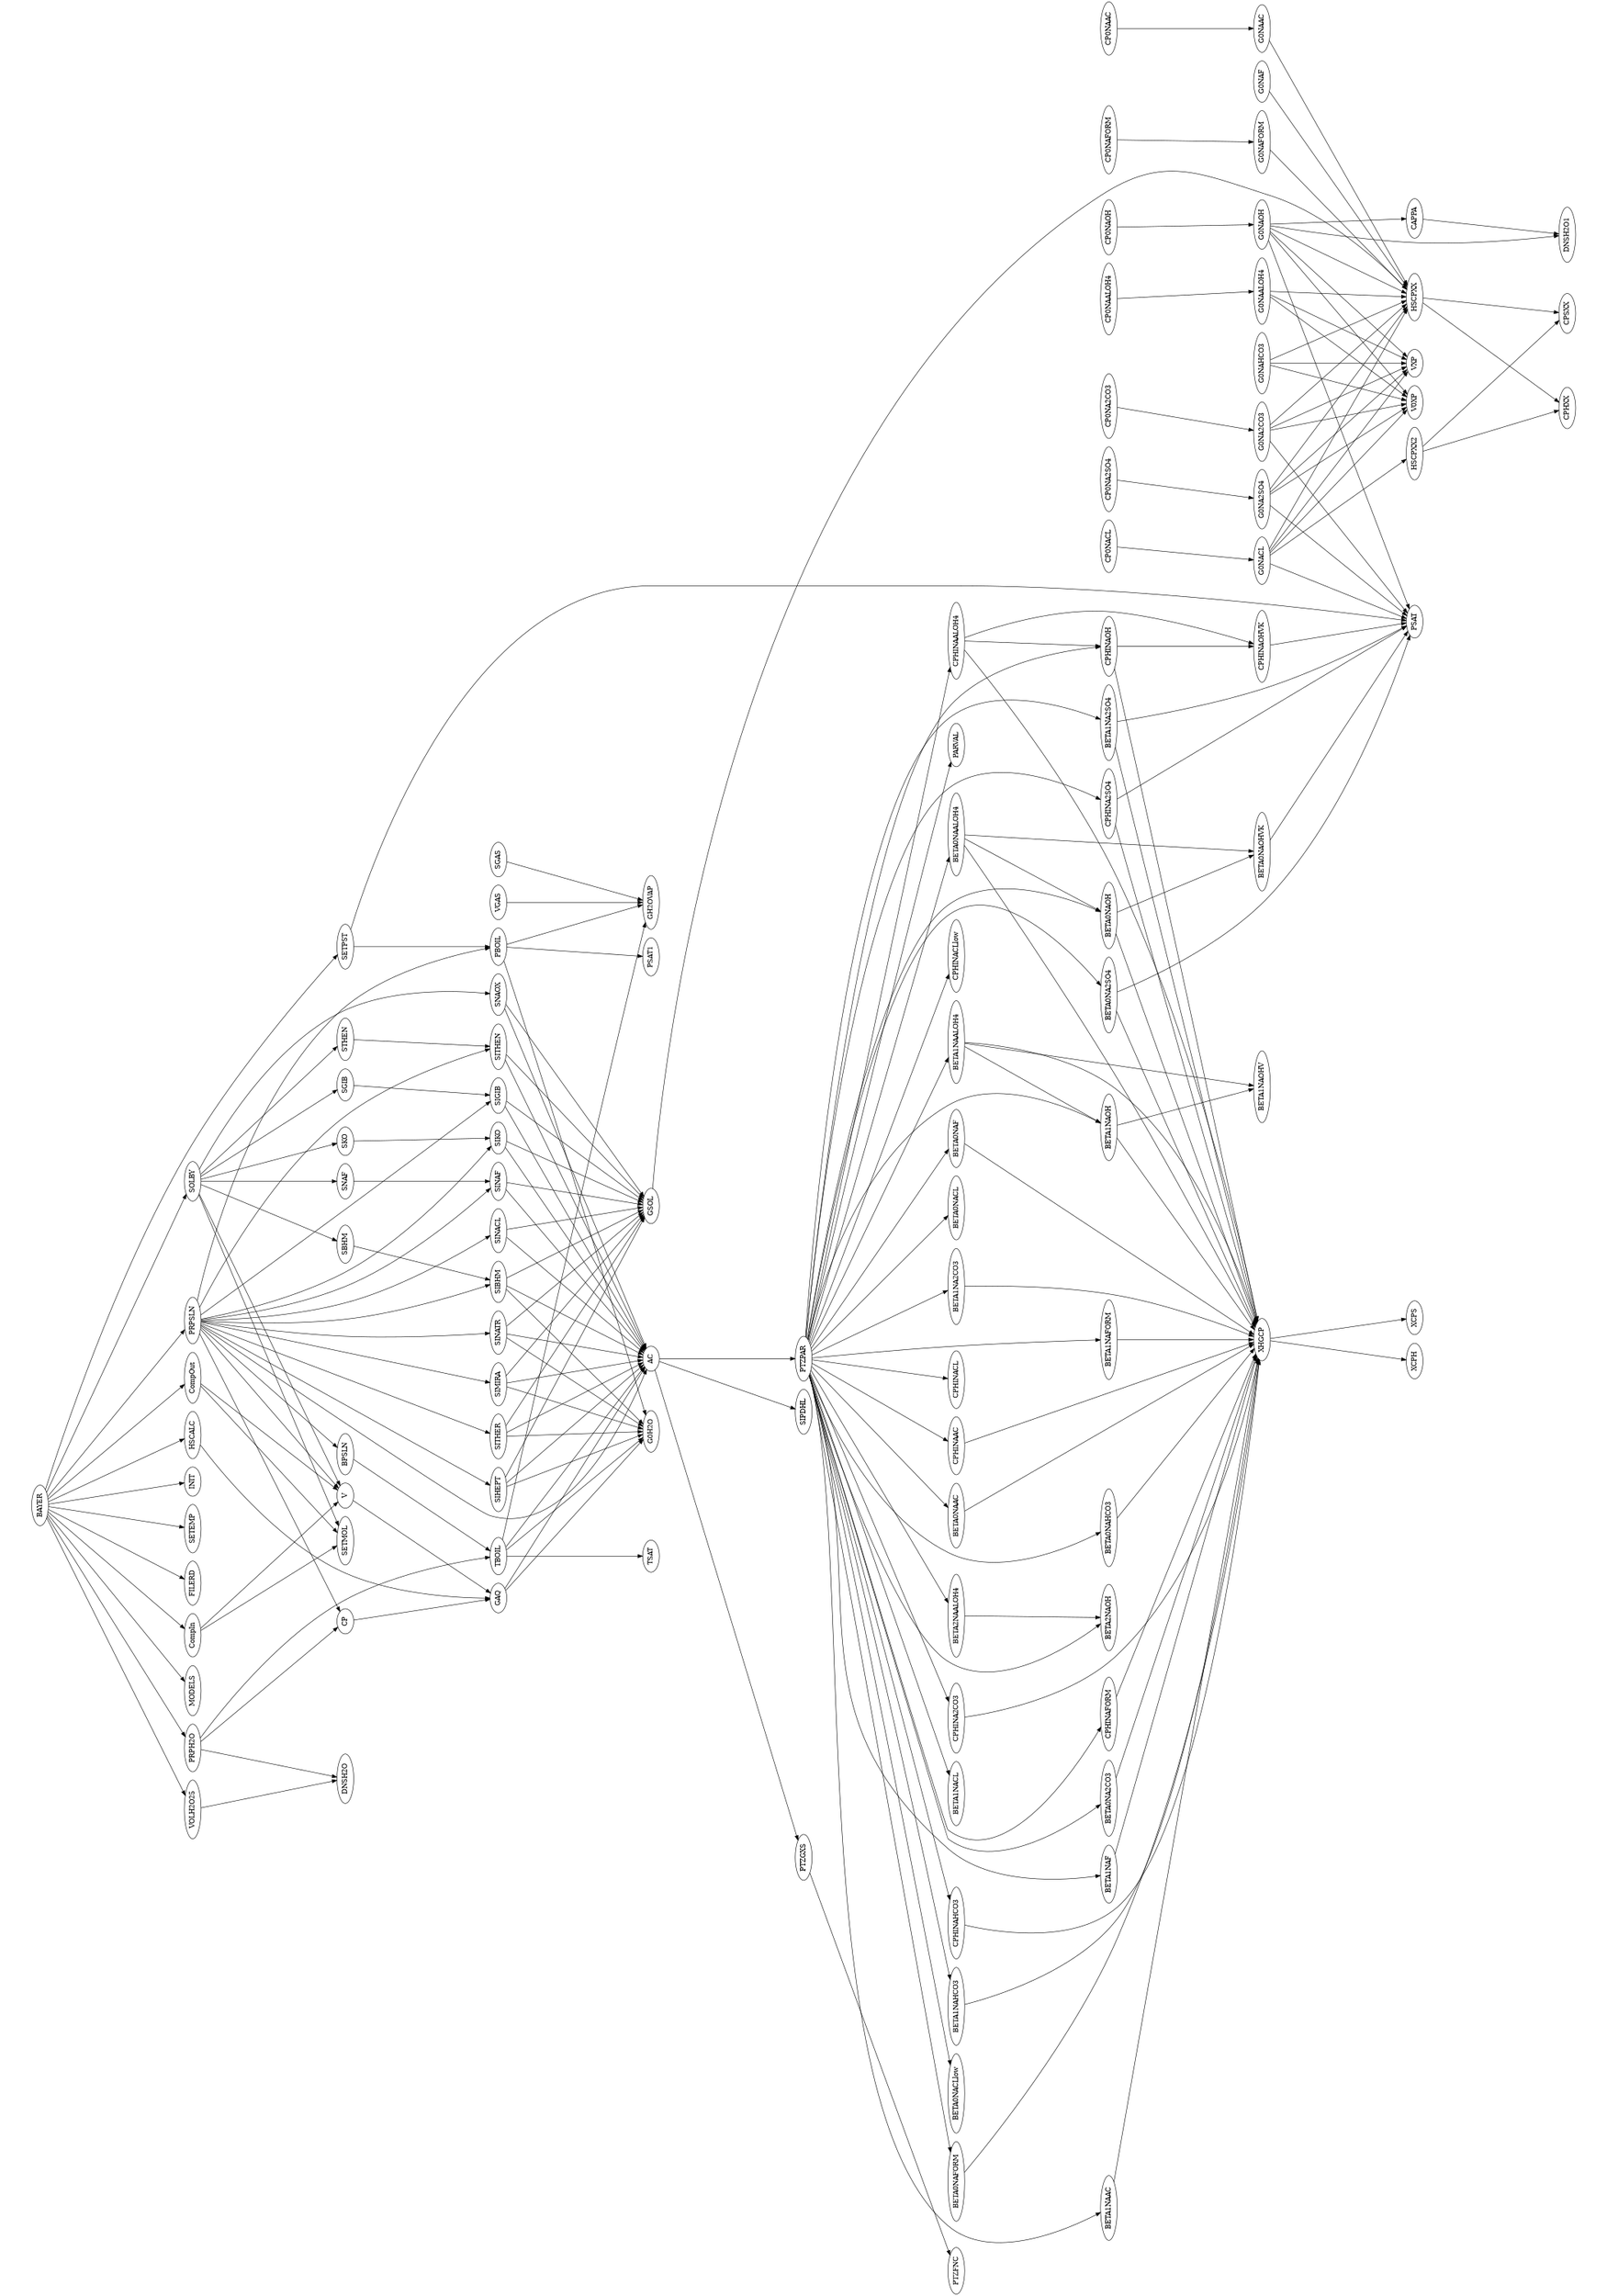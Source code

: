 digraph xyz {
   ratio=.7;
   size="20,24";
   page="8.2,11.4";
   orientation=landscape;
   BAYER   -> { CompIn; SOLBY; MODELS; PRPH2O; FILERD; SETEMP; INIT; CompOut; PRPSLN; VOLH2O25; SETPST; HSCALC };

   VOLH2O25  -> { DNSH2O };
   SETPST  -> { PSAT; PBOIL };
   PRPH2O  -> { CP; DNSH2O; TBOIL };
   PRPSLN  -> { AC; SINATR; SIHEPT; SINAF; SITHER; PBOIL; SIBHM; SITHEN; BPSLN; V; SIKO; CP; SINACL; SIGIB; SIMIRA };
   HSCALC  -> { GAQ };
   SOLBY  -> { SBHM; SNAF; SETMOL; STHEN; SNAOX; V; SKO; SGIB };
   BPSLN  -> { TBOIL };
   CompIn  -> { SETMOL; V };
   CompOut  -> { SETMOL; V };

   AC  -> { PTZGXS; PTZPAR; SIPDHL };
   GAQ  -> { AC; G0H2O };
   GSOL  -> { HSCPXX};
   STHEN  -> { SITHEN };
   SKO  -> { SIKO };
   SNAF  -> { SINAF };
   SNAOX  -> { AC; GSOL };
   SGIB  -> { SIGIB };
   SBHM  -> { SIBHM };
   SITHEN  -> { AC; GSOL };
   SINACL  -> { AC; GSOL };
   SINAF  -> { AC; GSOL };
   SIKO  -> { AC; GSOL };
   SIGIB  -> { AC; GSOL };
   SIBHM  -> { AC; GSOL; G0H2O };
   SIMIRA  -> { AC; GSOL; G0H2O };
   SINATR  -> { AC; GSOL; G0H2O };
   SIHEPT  -> { AC; GSOL; G0H2O };
   SITHER  -> { AC; GSOL; G0H2O };
   V  -> { GAQ };
   VGAS  -> { GH2OVAP };
   SGAS  -> { GH2OVAP };
   CP  -> { GAQ };
   TBOIL  -> { AC; TSAT; GH2OVAP; G0H2O };
   PBOIL  -> { PSAT1; GH2OVAP; G0H2O };
   PTZGXS  -> { PTZFNC };
   PTZPAR  -> { BETA1NAF; BETA1NAOH; BETA0NA2CO3; CPHINAFORM; BETA0NACLlow; BETA0NA2SO4; BETA2NAOH; BETA1NAALOH4; BETA0NAHCO3; BETA1NAFORM; BETA1NACL; BETA1NAAC; BETA0NAFORM; BETA1NAHCO3; CPHINA2CO3; BETA0NAOH; BETA0NAALOH4; CPHINACL; BETA0NAAC; CPHINAAC; BETA0NACL; CPHINA2SO4; BETA2NAALOH4; BETA1NA2CO3; BETA0NAF; CPHINACLlow; BETA1NA2SO4; CPHINAALOH4; CPHINAOH; CPHINAHCO3; PARVAL };
   CP0NAOH  -> { G0NAOH };
   CP0NAALOH4  -> { G0NAALOH4 };
   CP0NACL  -> { G0NACL };
   CP0NAAC  -> { G0NAAC };
   CP0NAFORM  -> { G0NAFORM };
   CP0NA2CO3  -> { G0NA2CO3 };
   CP0NA2SO4  -> { G0NA2SO4 };
   HSCPXX  -> { CPSXX; CPHXX };
   HSCPXX2  -> { CPSXX; CPHXX };
   XHGCP  -> { XCPS; XCPH };
   G0NACL  -> { HSCPXX; PSAT; VXP; V0XP; HSCPXX2 };
   G0NAOH  -> { PSAT; HSCPXX; DNSH2O1; CAPPA; VXP; V0XP };
   CAPPA  -> { DNSH2O1 };
   BETA0NAOH  -> { BETA0NAOHVK; XHGCP };
   BETA0NAOHVK  -> { PSAT };
   BETA1NAOH  -> { BETA1NAOHV; XHGCP };
   CPHINAOH  -> { CPHINAOHVK; XHGCP };
   CPHINAOHVK  -> { PSAT };
   G0NA2SO4  -> { PSAT; HSCPXX; VXP; V0XP };
   BETA0NA2SO4  -> { PSAT; XHGCP };
   BETA1NA2SO4  -> { PSAT; XHGCP };
   CPHINA2SO4  -> { PSAT; XHGCP };
   G0NAHCO3  -> { HSCPXX; VXP; V0XP };
   BETA0NAHCO3  -> { XHGCP };
   BETA1NAHCO3  -> { XHGCP };
   CPHINAHCO3  -> { XHGCP };
   G0NA2CO3  -> { PSAT; HSCPXX; VXP; V0XP };
   BETA0NA2CO3  -> { XHGCP };
   BETA1NA2CO3  -> { XHGCP };
   CPHINA2CO3  -> { XHGCP };
   G0NAALOH4  -> { HSCPXX; VXP; V0XP };
   BETA0NAALOH4  -> { BETA0NAOH; BETA0NAOHVK; XHGCP };
   BETA1NAALOH4  -> { BETA1NAOH; BETA1NAOHV; XHGCP };
   BETA2NAALOH4  -> { BETA2NAOH };
   CPHINAALOH4  -> { CPHINAOHVK; CPHINAOH; XHGCP };
   G0NAAC  -> { HSCPXX };
   BETA0NAAC  -> { XHGCP };
   BETA1NAAC  -> { XHGCP };
   CPHINAAC  -> { XHGCP };
   G0NAFORM  -> { HSCPXX };
   BETA0NAFORM  -> { XHGCP };
   BETA1NAFORM  -> { XHGCP };
   CPHINAFORM  -> { XHGCP };
   G0NAF  -> { HSCPXX };
   BETA0NAF  -> { XHGCP };
   BETA1NAF  -> { XHGCP };
}